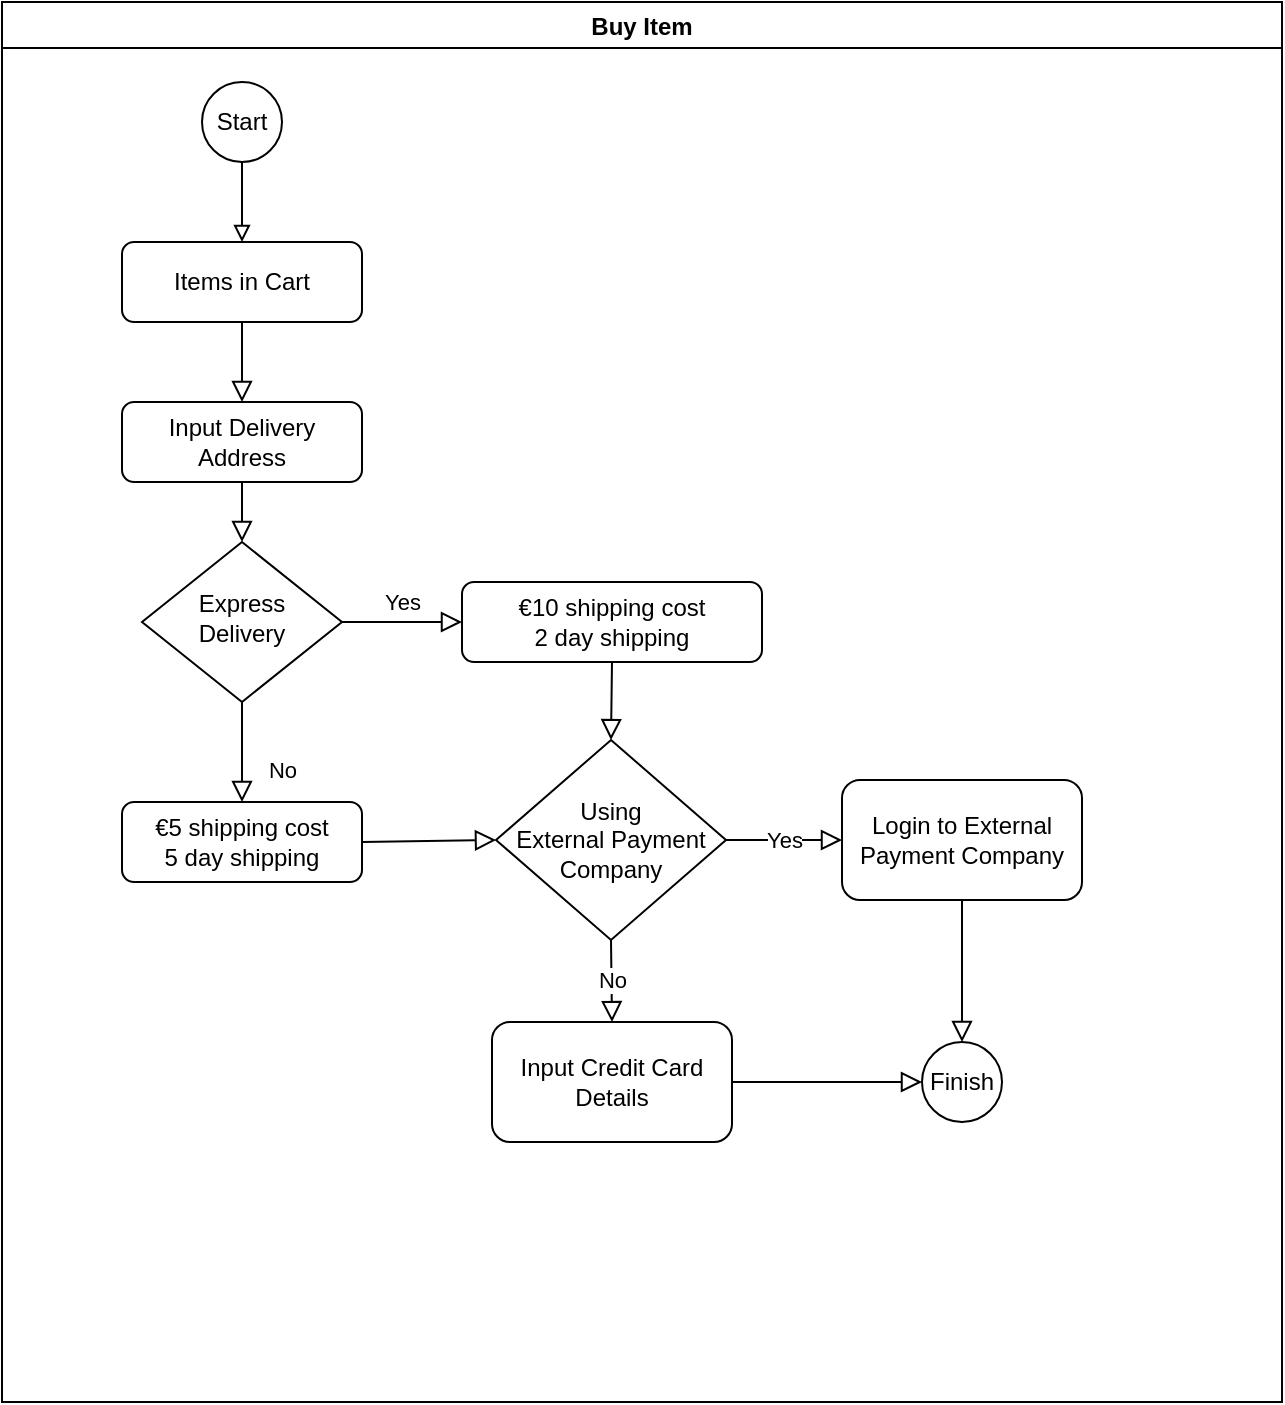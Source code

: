 <mxfile version="15.5.0" type="github">
  <diagram id="C5RBs43oDa-KdzZeNtuy" name="Page-1">
    <mxGraphModel dx="782" dy="738" grid="1" gridSize="10" guides="1" tooltips="1" connect="1" arrows="1" fold="1" page="1" pageScale="1" pageWidth="827" pageHeight="1169" math="0" shadow="0">
      <root>
        <mxCell id="WIyWlLk6GJQsqaUBKTNV-0" />
        <mxCell id="WIyWlLk6GJQsqaUBKTNV-1" parent="WIyWlLk6GJQsqaUBKTNV-0" />
        <mxCell id="RJs0f2C64y_1TUhJ2Cbi-15" value="Buy Item" style="swimlane;" parent="WIyWlLk6GJQsqaUBKTNV-1" vertex="1">
          <mxGeometry x="120" y="20" width="640" height="700" as="geometry" />
        </mxCell>
        <mxCell id="RJs0f2C64y_1TUhJ2Cbi-18" style="edgeStyle=none;rounded=0;orthogonalLoop=1;jettySize=auto;html=1;exitX=0.5;exitY=1;exitDx=0;exitDy=0;entryX=0.5;entryY=0;entryDx=0;entryDy=0;endArrow=block;endFill=0;endSize=8;" parent="RJs0f2C64y_1TUhJ2Cbi-15" source="RJs0f2C64y_1TUhJ2Cbi-17" target="WIyWlLk6GJQsqaUBKTNV-10" edge="1">
          <mxGeometry relative="1" as="geometry" />
        </mxCell>
        <mxCell id="RJs0f2C64y_1TUhJ2Cbi-17" value="Input Delivery Address" style="rounded=1;whiteSpace=wrap;html=1;fontSize=12;glass=0;strokeWidth=1;shadow=0;" parent="RJs0f2C64y_1TUhJ2Cbi-15" vertex="1">
          <mxGeometry x="60" y="200" width="120" height="40" as="geometry" />
        </mxCell>
        <mxCell id="WIyWlLk6GJQsqaUBKTNV-10" value="Express Delivery" style="rhombus;whiteSpace=wrap;html=1;shadow=0;fontFamily=Helvetica;fontSize=12;align=center;strokeWidth=1;spacing=6;spacingTop=-4;" parent="RJs0f2C64y_1TUhJ2Cbi-15" vertex="1">
          <mxGeometry x="70" y="270" width="100" height="80" as="geometry" />
        </mxCell>
        <mxCell id="RJs0f2C64y_1TUhJ2Cbi-21" style="edgeStyle=none;rounded=0;orthogonalLoop=1;jettySize=auto;html=1;exitX=0.5;exitY=1;exitDx=0;exitDy=0;entryX=0.5;entryY=0;entryDx=0;entryDy=0;endArrow=block;endFill=0;endSize=8;" parent="RJs0f2C64y_1TUhJ2Cbi-15" source="WIyWlLk6GJQsqaUBKTNV-12" target="RJs0f2C64y_1TUhJ2Cbi-20" edge="1">
          <mxGeometry relative="1" as="geometry" />
        </mxCell>
        <mxCell id="WIyWlLk6GJQsqaUBKTNV-12" value="€10 shipping cost&lt;br&gt;2 day shipping" style="rounded=1;whiteSpace=wrap;html=1;fontSize=12;glass=0;strokeWidth=1;shadow=0;" parent="RJs0f2C64y_1TUhJ2Cbi-15" vertex="1">
          <mxGeometry x="230" y="290" width="150" height="40" as="geometry" />
        </mxCell>
        <mxCell id="WIyWlLk6GJQsqaUBKTNV-9" value="Yes" style="edgeStyle=orthogonalEdgeStyle;rounded=0;html=1;jettySize=auto;orthogonalLoop=1;fontSize=11;endArrow=block;endFill=0;endSize=8;strokeWidth=1;shadow=0;labelBackgroundColor=none;" parent="RJs0f2C64y_1TUhJ2Cbi-15" source="WIyWlLk6GJQsqaUBKTNV-10" target="WIyWlLk6GJQsqaUBKTNV-12" edge="1">
          <mxGeometry y="10" relative="1" as="geometry">
            <mxPoint as="offset" />
          </mxGeometry>
        </mxCell>
        <mxCell id="WIyWlLk6GJQsqaUBKTNV-11" value="€5 shipping cost&lt;br&gt;5 day shipping" style="rounded=1;whiteSpace=wrap;html=1;fontSize=12;glass=0;strokeWidth=1;shadow=0;" parent="RJs0f2C64y_1TUhJ2Cbi-15" vertex="1">
          <mxGeometry x="60" y="400" width="120" height="40" as="geometry" />
        </mxCell>
        <mxCell id="WIyWlLk6GJQsqaUBKTNV-8" value="No" style="rounded=0;html=1;jettySize=auto;orthogonalLoop=1;fontSize=11;endArrow=block;endFill=0;endSize=8;strokeWidth=1;shadow=0;labelBackgroundColor=none;edgeStyle=orthogonalEdgeStyle;" parent="RJs0f2C64y_1TUhJ2Cbi-15" source="WIyWlLk6GJQsqaUBKTNV-10" target="WIyWlLk6GJQsqaUBKTNV-11" edge="1">
          <mxGeometry x="0.333" y="20" relative="1" as="geometry">
            <mxPoint as="offset" />
          </mxGeometry>
        </mxCell>
        <mxCell id="RJs0f2C64y_1TUhJ2Cbi-24" value="Yes" style="edgeStyle=none;rounded=0;orthogonalLoop=1;jettySize=auto;html=1;exitX=1;exitY=0.5;exitDx=0;exitDy=0;endArrow=block;endFill=0;endSize=8;" parent="RJs0f2C64y_1TUhJ2Cbi-15" source="RJs0f2C64y_1TUhJ2Cbi-20" target="RJs0f2C64y_1TUhJ2Cbi-23" edge="1">
          <mxGeometry relative="1" as="geometry" />
        </mxCell>
        <mxCell id="RJs0f2C64y_1TUhJ2Cbi-26" value="No" style="edgeStyle=none;rounded=0;orthogonalLoop=1;jettySize=auto;html=1;exitX=0.5;exitY=1;exitDx=0;exitDy=0;entryX=0.5;entryY=0;entryDx=0;entryDy=0;endArrow=block;endFill=0;endSize=8;" parent="RJs0f2C64y_1TUhJ2Cbi-15" source="RJs0f2C64y_1TUhJ2Cbi-20" target="RJs0f2C64y_1TUhJ2Cbi-25" edge="1">
          <mxGeometry relative="1" as="geometry" />
        </mxCell>
        <mxCell id="RJs0f2C64y_1TUhJ2Cbi-20" value="Using &lt;br&gt;External Payment &lt;br&gt;Company" style="rhombus;whiteSpace=wrap;html=1;" parent="RJs0f2C64y_1TUhJ2Cbi-15" vertex="1">
          <mxGeometry x="247" y="369" width="115" height="100" as="geometry" />
        </mxCell>
        <mxCell id="RJs0f2C64y_1TUhJ2Cbi-28" style="edgeStyle=none;rounded=0;orthogonalLoop=1;jettySize=auto;html=1;exitX=0.5;exitY=1;exitDx=0;exitDy=0;entryX=0.5;entryY=0;entryDx=0;entryDy=0;endArrow=block;endFill=0;endSize=8;" parent="RJs0f2C64y_1TUhJ2Cbi-15" source="RJs0f2C64y_1TUhJ2Cbi-23" target="BgqWzSEL3qAtEtYAtU8o-2" edge="1">
          <mxGeometry relative="1" as="geometry">
            <mxPoint x="480" y="510" as="targetPoint" />
          </mxGeometry>
        </mxCell>
        <mxCell id="RJs0f2C64y_1TUhJ2Cbi-23" value="Login to External Payment Company" style="rounded=1;whiteSpace=wrap;html=1;" parent="RJs0f2C64y_1TUhJ2Cbi-15" vertex="1">
          <mxGeometry x="420" y="389" width="120" height="60" as="geometry" />
        </mxCell>
        <mxCell id="RJs0f2C64y_1TUhJ2Cbi-29" style="edgeStyle=none;rounded=0;orthogonalLoop=1;jettySize=auto;html=1;exitX=1;exitY=0.5;exitDx=0;exitDy=0;entryX=0;entryY=0.5;entryDx=0;entryDy=0;endArrow=block;endFill=0;endSize=8;" parent="RJs0f2C64y_1TUhJ2Cbi-15" source="RJs0f2C64y_1TUhJ2Cbi-25" target="BgqWzSEL3qAtEtYAtU8o-2" edge="1">
          <mxGeometry relative="1" as="geometry">
            <mxPoint x="420" y="540" as="targetPoint" />
          </mxGeometry>
        </mxCell>
        <mxCell id="RJs0f2C64y_1TUhJ2Cbi-25" value="Input Credit Card Details" style="rounded=1;whiteSpace=wrap;html=1;" parent="RJs0f2C64y_1TUhJ2Cbi-15" vertex="1">
          <mxGeometry x="245" y="510" width="120" height="60" as="geometry" />
        </mxCell>
        <mxCell id="RJs0f2C64y_1TUhJ2Cbi-22" style="edgeStyle=none;rounded=0;orthogonalLoop=1;jettySize=auto;html=1;exitX=1;exitY=0.5;exitDx=0;exitDy=0;endArrow=block;endFill=0;endSize=8;entryX=0;entryY=0.5;entryDx=0;entryDy=0;" parent="RJs0f2C64y_1TUhJ2Cbi-15" source="WIyWlLk6GJQsqaUBKTNV-11" target="RJs0f2C64y_1TUhJ2Cbi-20" edge="1">
          <mxGeometry relative="1" as="geometry">
            <mxPoint x="260" y="420" as="targetPoint" />
          </mxGeometry>
        </mxCell>
        <mxCell id="WIyWlLk6GJQsqaUBKTNV-3" value="Items in Cart" style="rounded=1;whiteSpace=wrap;html=1;fontSize=12;glass=0;strokeWidth=1;shadow=0;" parent="RJs0f2C64y_1TUhJ2Cbi-15" vertex="1">
          <mxGeometry x="60" y="120" width="120" height="40" as="geometry" />
        </mxCell>
        <mxCell id="WIyWlLk6GJQsqaUBKTNV-2" value="" style="rounded=0;html=1;jettySize=auto;orthogonalLoop=1;fontSize=11;endArrow=block;endFill=0;endSize=8;strokeWidth=1;shadow=0;labelBackgroundColor=none;entryX=0.5;entryY=0;entryDx=0;entryDy=0;" parent="RJs0f2C64y_1TUhJ2Cbi-15" source="WIyWlLk6GJQsqaUBKTNV-3" target="RJs0f2C64y_1TUhJ2Cbi-17" edge="1">
          <mxGeometry relative="1" as="geometry">
            <mxPoint x="120" y="170" as="targetPoint" />
          </mxGeometry>
        </mxCell>
        <mxCell id="BgqWzSEL3qAtEtYAtU8o-1" style="edgeStyle=orthogonalEdgeStyle;rounded=0;orthogonalLoop=1;jettySize=auto;html=1;exitX=0.5;exitY=1;exitDx=0;exitDy=0;endArrow=block;endFill=0;" edge="1" parent="RJs0f2C64y_1TUhJ2Cbi-15" source="BgqWzSEL3qAtEtYAtU8o-0" target="WIyWlLk6GJQsqaUBKTNV-3">
          <mxGeometry relative="1" as="geometry" />
        </mxCell>
        <mxCell id="BgqWzSEL3qAtEtYAtU8o-0" value="Start" style="ellipse;whiteSpace=wrap;html=1;aspect=fixed;" vertex="1" parent="RJs0f2C64y_1TUhJ2Cbi-15">
          <mxGeometry x="100" y="40" width="40" height="40" as="geometry" />
        </mxCell>
        <mxCell id="BgqWzSEL3qAtEtYAtU8o-2" value="Finish" style="ellipse;whiteSpace=wrap;html=1;aspect=fixed;" vertex="1" parent="RJs0f2C64y_1TUhJ2Cbi-15">
          <mxGeometry x="460" y="520" width="40" height="40" as="geometry" />
        </mxCell>
      </root>
    </mxGraphModel>
  </diagram>
</mxfile>
